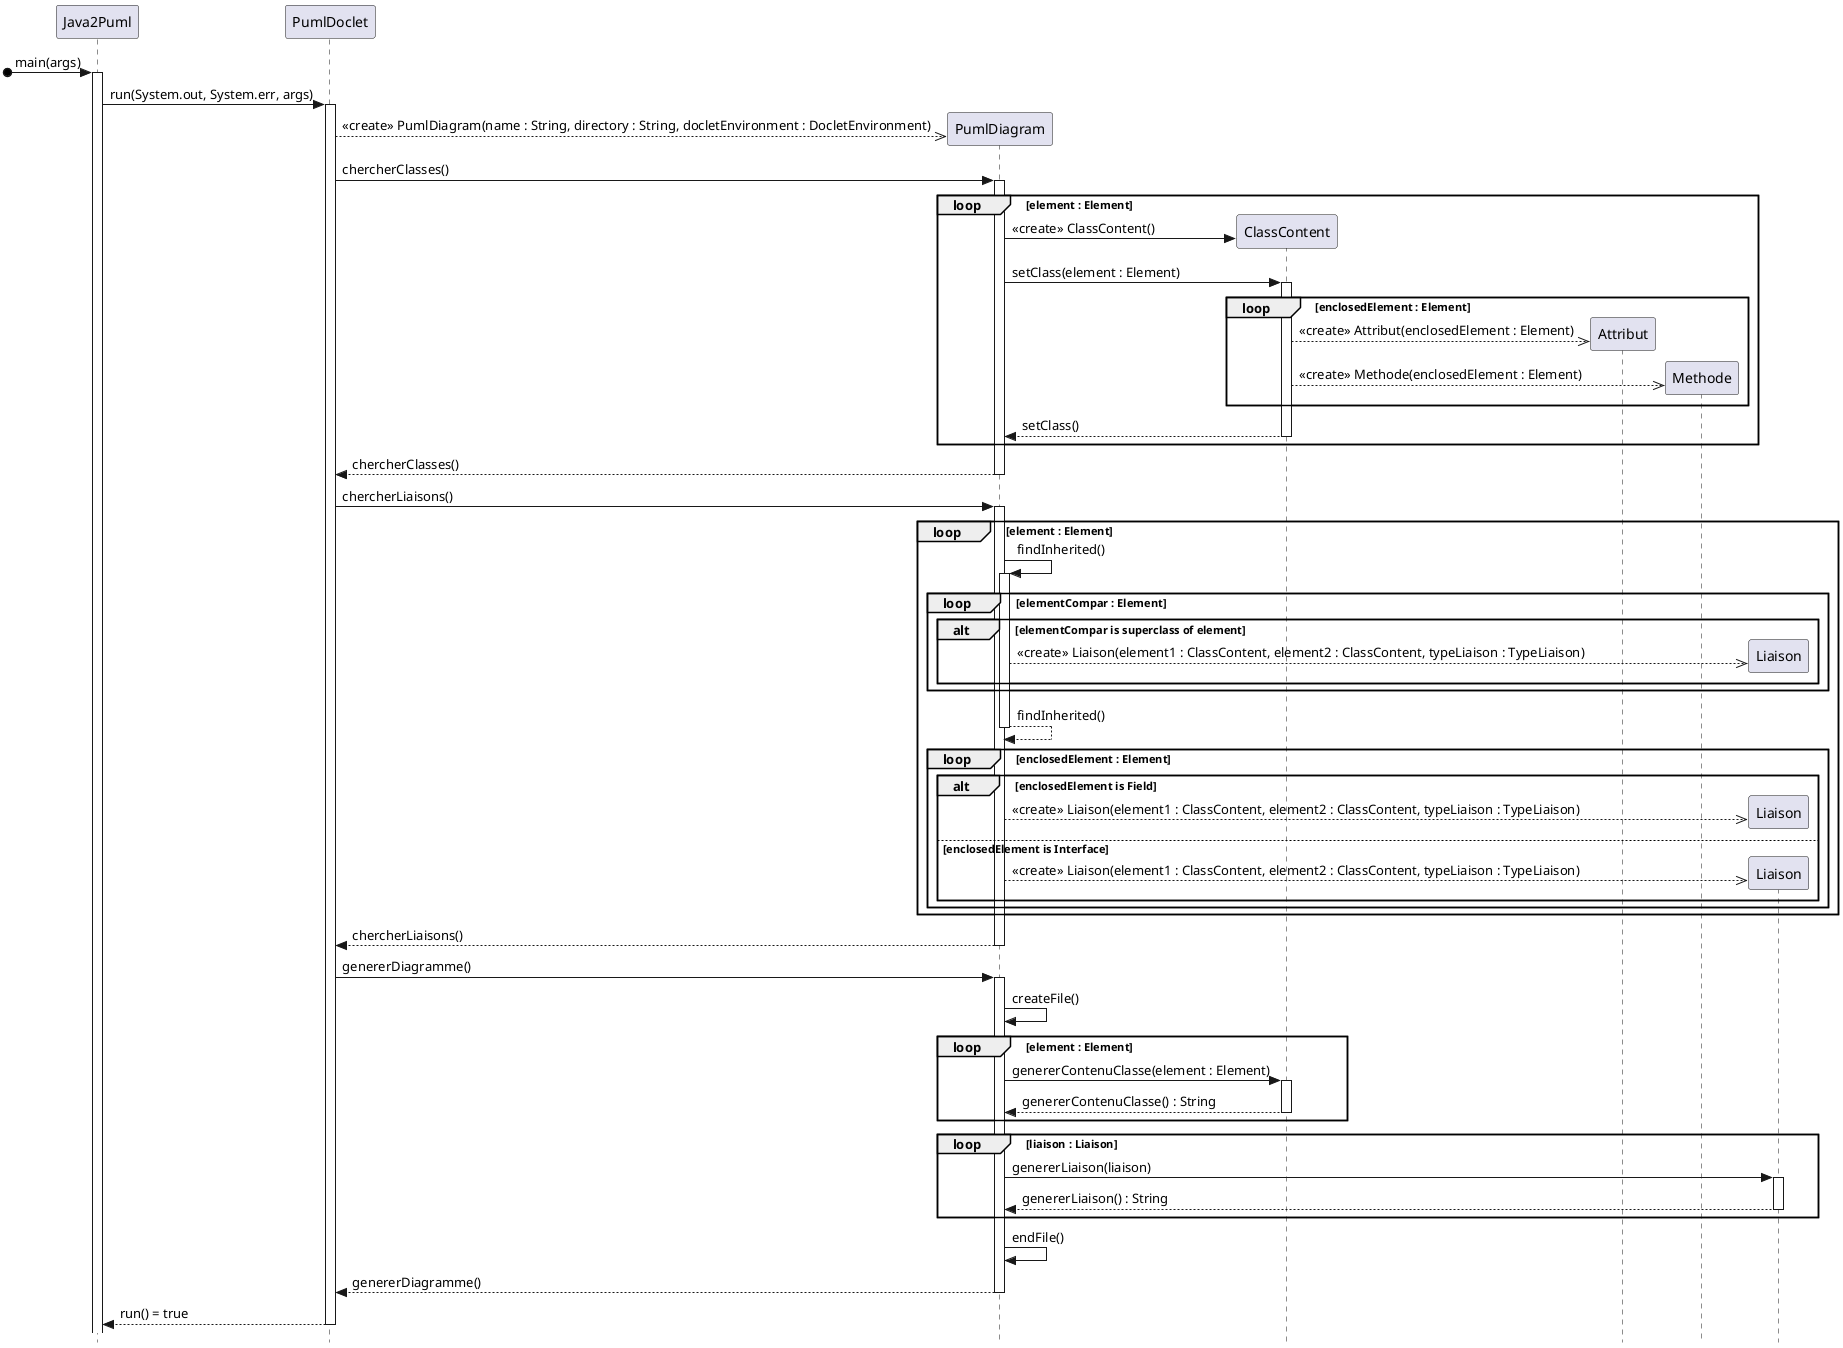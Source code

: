 @startuml
'https://plantuml.com/sequence-diagram
skinparam style strictuml
hide footbox

participant Java2Puml
participant PumlDoclet
participant PumlDiagram
participant ClassContent
participant Attribut
participant Methode
participant Liaison

[o-> Java2Puml ++ : main(args)
Java2Puml -> PumlDoclet ++ : run(System.out, System.err, args)
    PumlDoclet -->> PumlDiagram ** : <<create>> PumlDiagram(name : String, directory : String, docletEnvironment : DocletEnvironment)
    PumlDoclet -> PumlDiagram ++ : chercherClasses()
        loop element : Element
            PumlDiagram -> ClassContent ** : <<create>> ClassContent()
            PumlDiagram -> ClassContent ++ : setClass(element : Element)
                loop enclosedElement : Element
                    ClassContent -->> Attribut ** : <<create>> Attribut(enclosedElement : Element)
                    ClassContent -->> Methode ** : <<create>> Methode(enclosedElement : Element)
                end
            return setClass()
        end
    return chercherClasses()

    PumlDoclet -> PumlDiagram ++ : chercherLiaisons()
        loop element : Element
            PumlDiagram -> PumlDiagram ++ : findInherited()
                loop elementCompar : Element
                    alt elementCompar is superclass of element
                        PumlDiagram -->> Liaison ** : <<create>> Liaison(element1 : ClassContent, element2 : ClassContent, typeLiaison : TypeLiaison)
                    end
                end
            return findInherited()
            loop enclosedElement : Element
                alt enclosedElement is Field
                    PumlDiagram -->> Liaison ** : <<create>> Liaison(element1 : ClassContent, element2 : ClassContent, typeLiaison : TypeLiaison)
                else enclosedElement is Interface
                    PumlDiagram -->> Liaison ** : <<create>> Liaison(element1 : ClassContent, element2 : ClassContent, typeLiaison : TypeLiaison)
                end
            end
        end
    return chercherLiaisons()

    PumlDoclet -> PumlDiagram ++ : genererDiagramme()
        PumlDiagram -> PumlDiagram : createFile()
        loop element : Element
            PumlDiagram -> ClassContent ++ : genererContenuClasse(element : Element)
            return genererContenuClasse() : String
        end
        loop liaison : Liaison
            PumlDiagram -> Liaison ++ : genererLiaison(liaison)
            return genererLiaison() : String
        end
        PumlDiagram -> PumlDiagram : endFile()
    return genererDiagramme()
return run() = true

@enduml